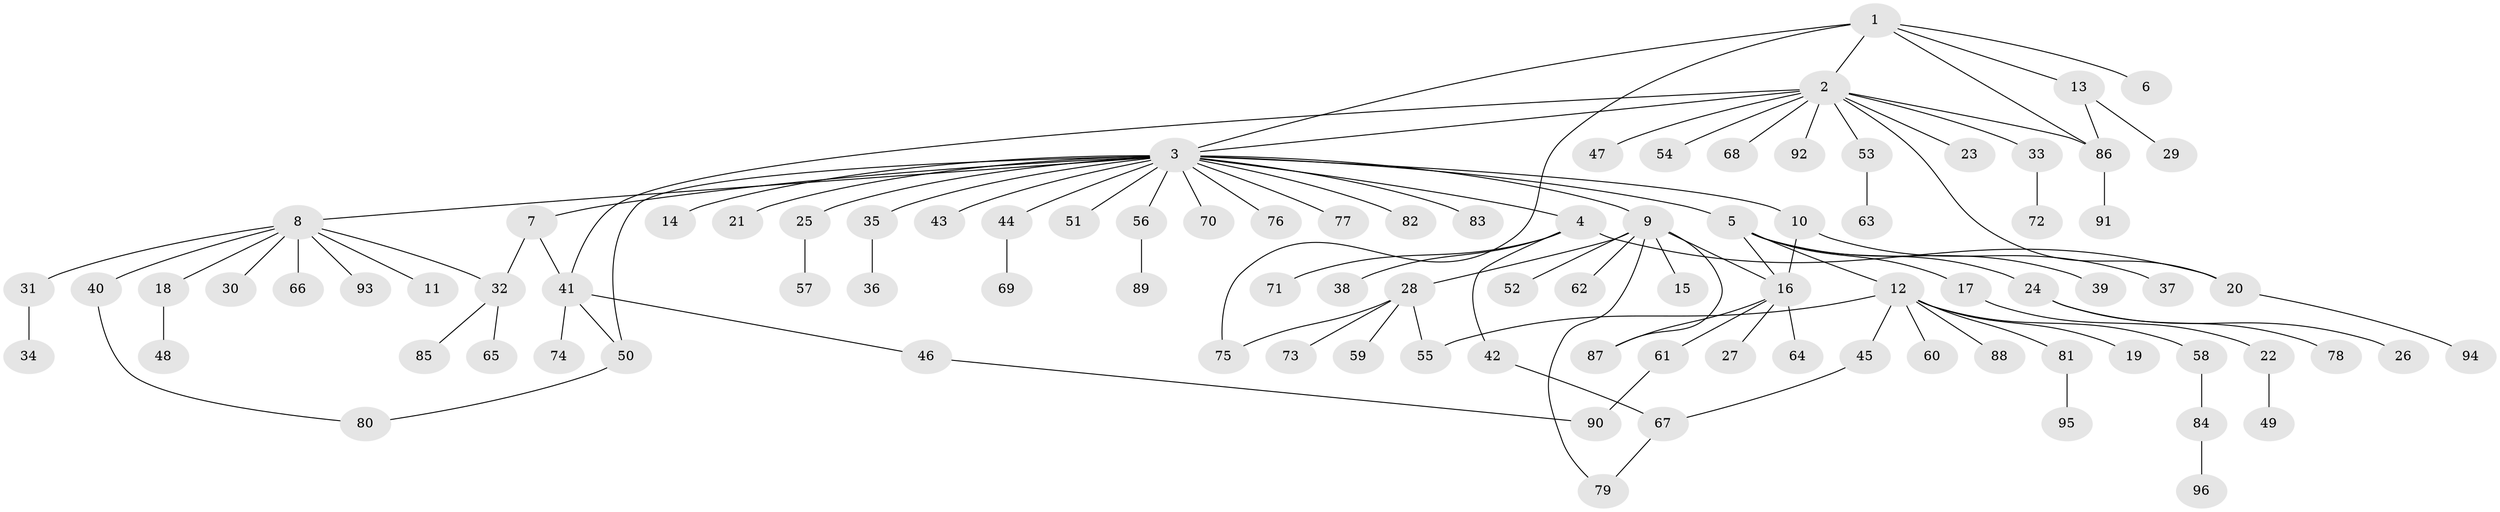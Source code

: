 // Generated by graph-tools (version 1.1) at 2025/01/03/09/25 03:01:47]
// undirected, 96 vertices, 111 edges
graph export_dot {
graph [start="1"]
  node [color=gray90,style=filled];
  1;
  2;
  3;
  4;
  5;
  6;
  7;
  8;
  9;
  10;
  11;
  12;
  13;
  14;
  15;
  16;
  17;
  18;
  19;
  20;
  21;
  22;
  23;
  24;
  25;
  26;
  27;
  28;
  29;
  30;
  31;
  32;
  33;
  34;
  35;
  36;
  37;
  38;
  39;
  40;
  41;
  42;
  43;
  44;
  45;
  46;
  47;
  48;
  49;
  50;
  51;
  52;
  53;
  54;
  55;
  56;
  57;
  58;
  59;
  60;
  61;
  62;
  63;
  64;
  65;
  66;
  67;
  68;
  69;
  70;
  71;
  72;
  73;
  74;
  75;
  76;
  77;
  78;
  79;
  80;
  81;
  82;
  83;
  84;
  85;
  86;
  87;
  88;
  89;
  90;
  91;
  92;
  93;
  94;
  95;
  96;
  1 -- 2;
  1 -- 3;
  1 -- 6;
  1 -- 13;
  1 -- 75;
  1 -- 86;
  2 -- 3;
  2 -- 20;
  2 -- 23;
  2 -- 33;
  2 -- 41;
  2 -- 47;
  2 -- 53;
  2 -- 54;
  2 -- 68;
  2 -- 86;
  2 -- 92;
  3 -- 4;
  3 -- 5;
  3 -- 7;
  3 -- 8;
  3 -- 9;
  3 -- 10;
  3 -- 14;
  3 -- 21;
  3 -- 25;
  3 -- 35;
  3 -- 43;
  3 -- 44;
  3 -- 50;
  3 -- 51;
  3 -- 56;
  3 -- 70;
  3 -- 76;
  3 -- 77;
  3 -- 82;
  3 -- 83;
  4 -- 20;
  4 -- 38;
  4 -- 42;
  4 -- 71;
  5 -- 12;
  5 -- 16;
  5 -- 17;
  5 -- 24;
  5 -- 39;
  7 -- 32;
  7 -- 41;
  8 -- 11;
  8 -- 18;
  8 -- 30;
  8 -- 31;
  8 -- 32;
  8 -- 40;
  8 -- 66;
  8 -- 93;
  9 -- 15;
  9 -- 16;
  9 -- 28;
  9 -- 52;
  9 -- 62;
  9 -- 79;
  9 -- 87;
  10 -- 16;
  10 -- 37;
  12 -- 19;
  12 -- 45;
  12 -- 55;
  12 -- 58;
  12 -- 60;
  12 -- 81;
  12 -- 88;
  13 -- 29;
  13 -- 86;
  16 -- 27;
  16 -- 61;
  16 -- 64;
  16 -- 87;
  17 -- 22;
  18 -- 48;
  20 -- 94;
  22 -- 49;
  24 -- 26;
  24 -- 78;
  25 -- 57;
  28 -- 55;
  28 -- 59;
  28 -- 73;
  28 -- 75;
  31 -- 34;
  32 -- 65;
  32 -- 85;
  33 -- 72;
  35 -- 36;
  40 -- 80;
  41 -- 46;
  41 -- 50;
  41 -- 74;
  42 -- 67;
  44 -- 69;
  45 -- 67;
  46 -- 90;
  50 -- 80;
  53 -- 63;
  56 -- 89;
  58 -- 84;
  61 -- 90;
  67 -- 79;
  81 -- 95;
  84 -- 96;
  86 -- 91;
}
